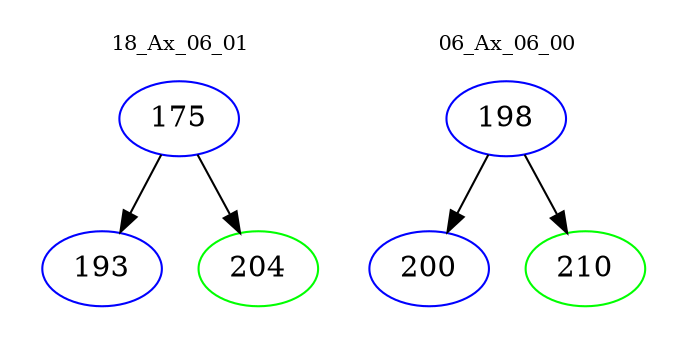 digraph{
subgraph cluster_0 {
color = white
label = "18_Ax_06_01";
fontsize=10;
T0_175 [label="175", color="blue"]
T0_175 -> T0_193 [color="black"]
T0_193 [label="193", color="blue"]
T0_175 -> T0_204 [color="black"]
T0_204 [label="204", color="green"]
}
subgraph cluster_1 {
color = white
label = "06_Ax_06_00";
fontsize=10;
T1_198 [label="198", color="blue"]
T1_198 -> T1_200 [color="black"]
T1_200 [label="200", color="blue"]
T1_198 -> T1_210 [color="black"]
T1_210 [label="210", color="green"]
}
}
